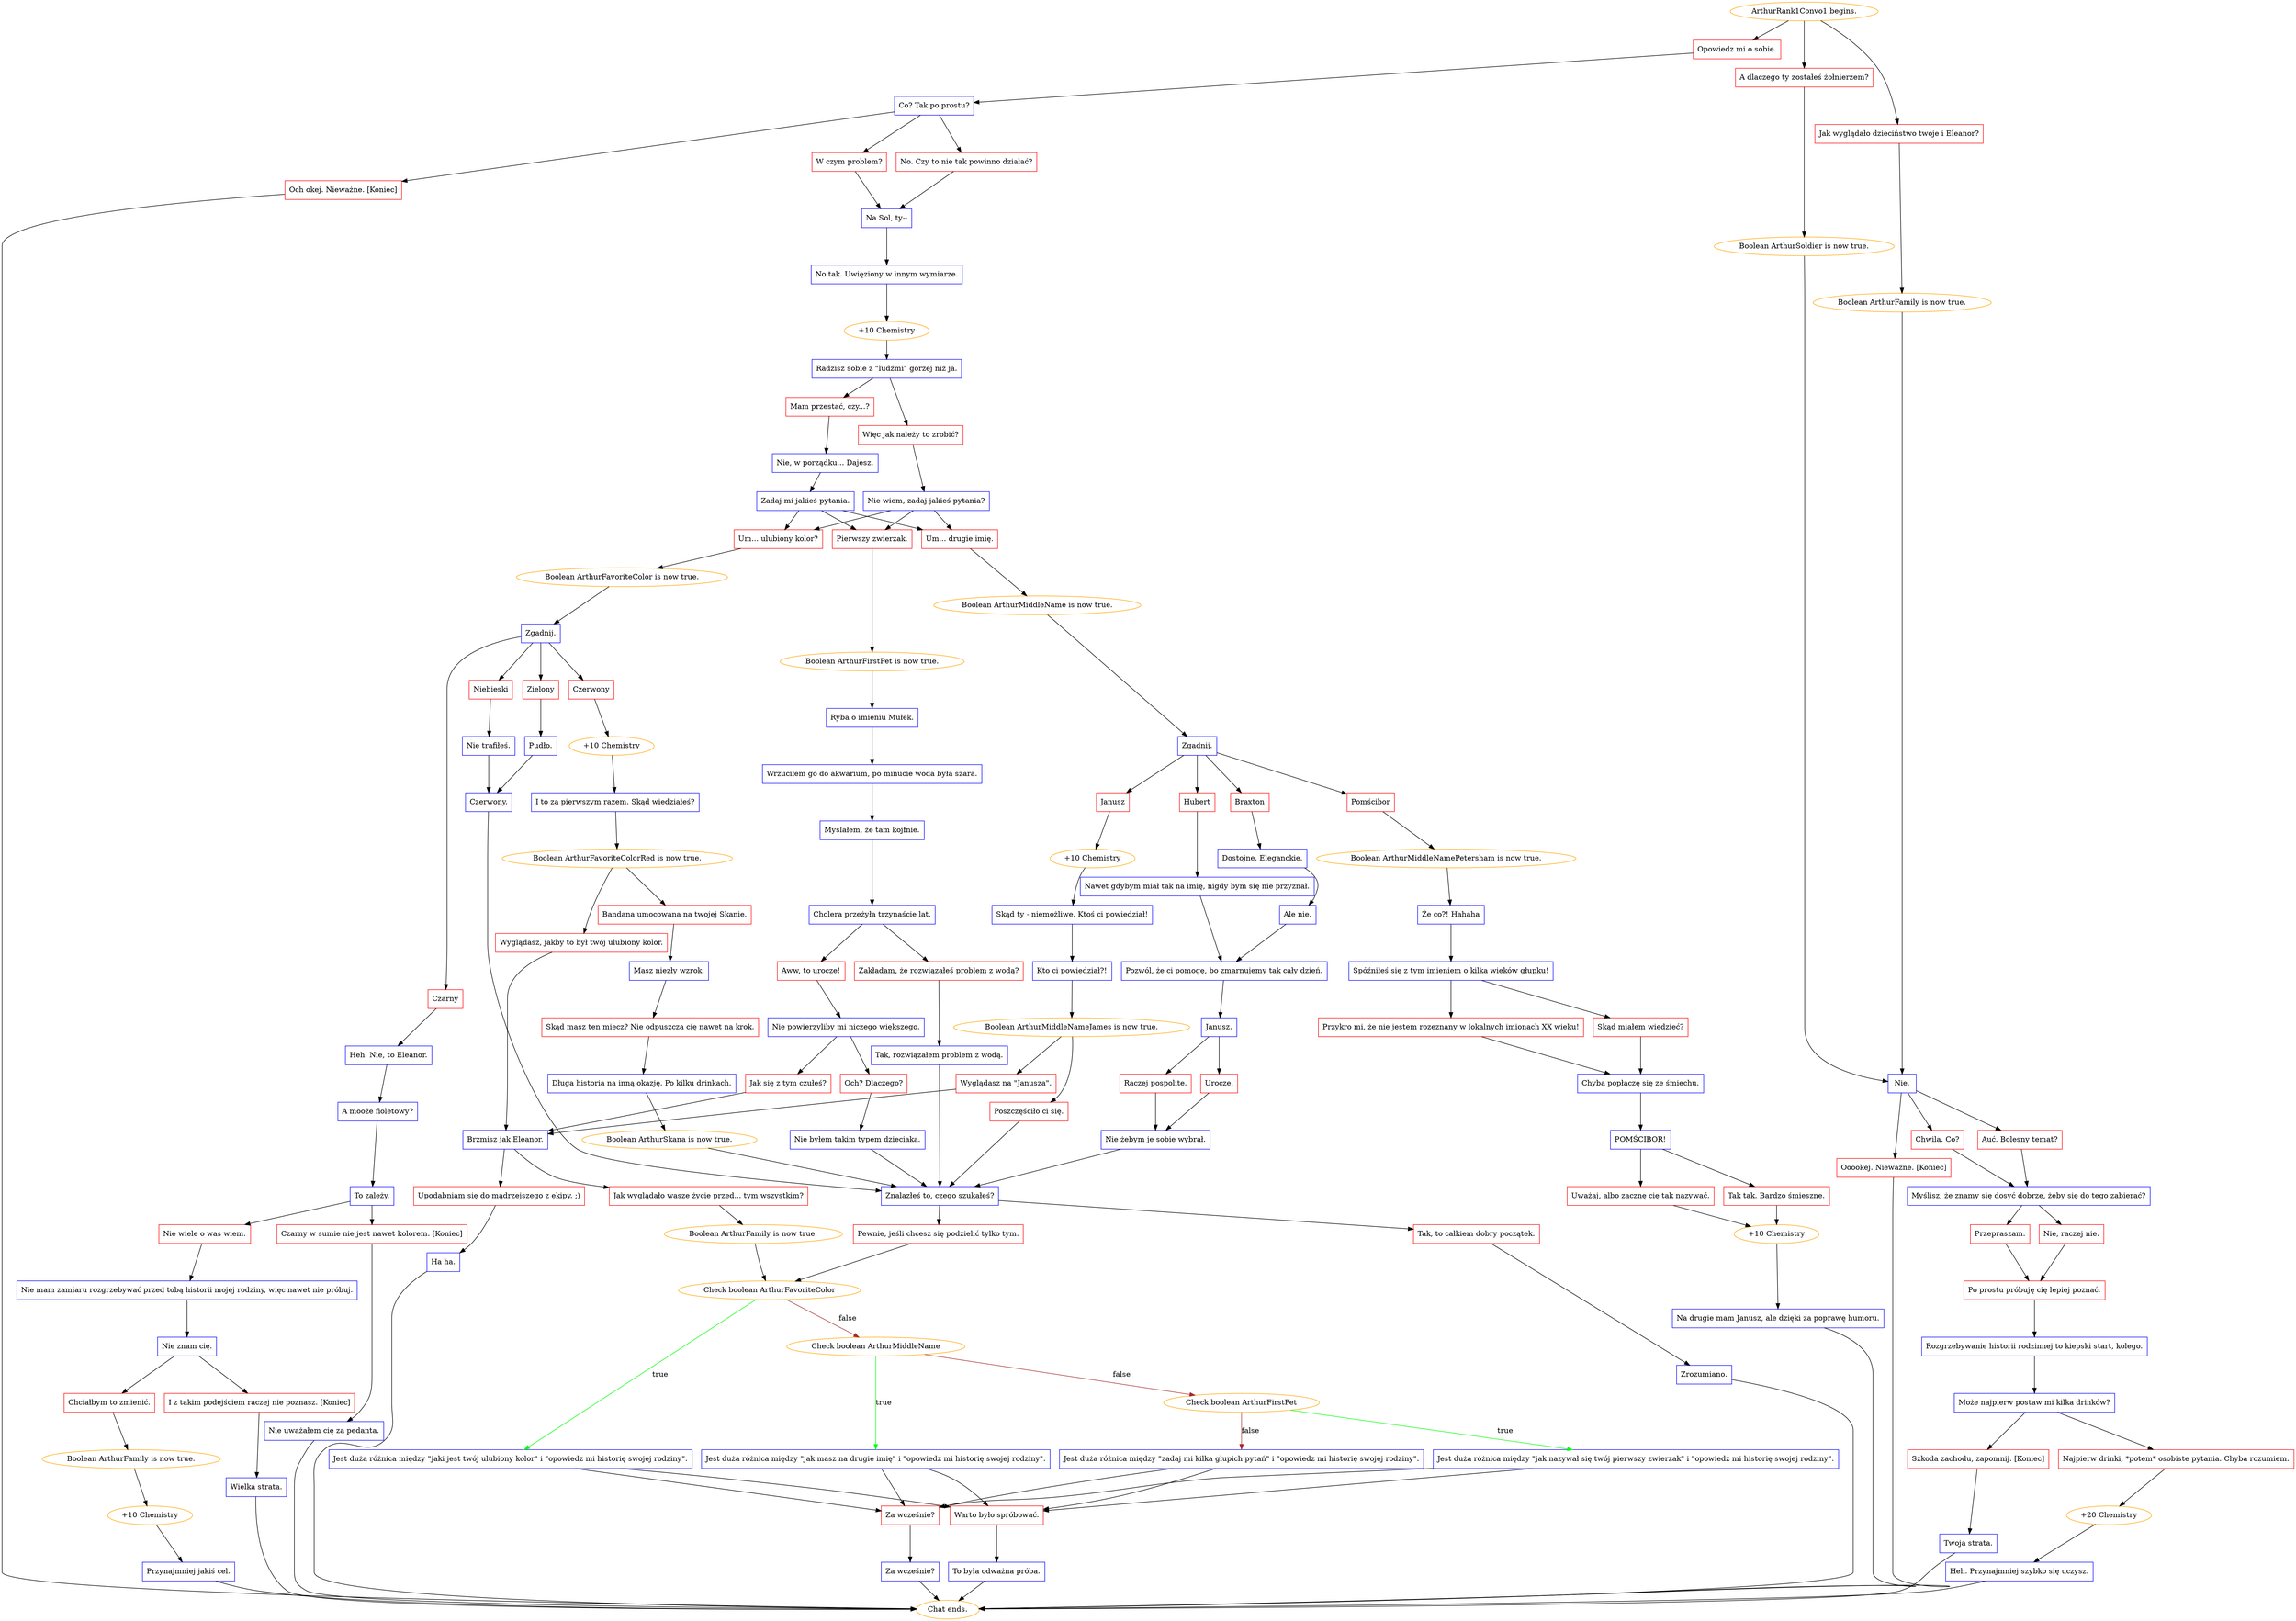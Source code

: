 digraph {
	"ArthurRank1Convo1 begins." [color=orange];
		"ArthurRank1Convo1 begins." -> j1571077137;
		"ArthurRank1Convo1 begins." -> j1790414125;
		"ArthurRank1Convo1 begins." -> j4203557054;
	j1571077137 [label="A dlaczego ty zostałeś żołnierzem?",shape=box,color=red];
		j1571077137 -> j2629861025;
	j1790414125 [label="Jak wyglądało dzieciństwo twoje i Eleanor?",shape=box,color=red];
		j1790414125 -> j1850228774;
	j4203557054 [label="Opowiedz mi o sobie.",shape=box,color=red];
		j4203557054 -> j38653523;
	j2629861025 [label="Boolean ArthurSoldier is now true.",color=orange];
		j2629861025 -> j1104178007;
	j1850228774 [label="Boolean ArthurFamily is now true.",color=orange];
		j1850228774 -> j1104178007;
	j38653523 [label="Co? Tak po prostu?",shape=box,color=blue];
		j38653523 -> j562605885;
		j38653523 -> j778926617;
		j38653523 -> j3684003786;
	j1104178007 [label="Nie.",shape=box,color=blue];
		j1104178007 -> j1739172980;
		j1104178007 -> j3645749358;
		j1104178007 -> j2100176909;
	j562605885 [label="No. Czy to nie tak powinno działać?",shape=box,color=red];
		j562605885 -> j2997203646;
	j778926617 [label="W czym problem?",shape=box,color=red];
		j778926617 -> j2997203646;
	j3684003786 [label="Och okej. Nieważne. [Koniec]",shape=box,color=red];
		j3684003786 -> "Chat ends.";
	j1739172980 [label="Chwila. Co?",shape=box,color=red];
		j1739172980 -> j764221902;
	j3645749358 [label="Auć. Bolesny temat?",shape=box,color=red];
		j3645749358 -> j764221902;
	j2100176909 [label="Ooookej. Nieważne. [Koniec]",shape=box,color=red];
		j2100176909 -> "Chat ends.";
	j2997203646 [label="Na Sol, ty--",shape=box,color=blue];
		j2997203646 -> j2454779502;
	"Chat ends." [color=orange];
	j764221902 [label="Myślisz, że znamy się dosyć dobrze, żeby się do tego zabierać?",shape=box,color=blue];
		j764221902 -> j544652944;
		j764221902 -> j741685070;
	j2454779502 [label="No tak. Uwięziony w innym wymiarze.",shape=box,color=blue];
		j2454779502 -> j3402275423;
	j544652944 [label="Przepraszam.",shape=box,color=red];
		j544652944 -> j3916699066;
	j741685070 [label="Nie, raczej nie.",shape=box,color=red];
		j741685070 -> j3916699066;
	j3402275423 [label="+10 Chemistry",color=orange];
		j3402275423 -> j4121208535;
	j3916699066 [label="Po prostu próbuję cię lepiej poznać.",shape=box,color=red];
		j3916699066 -> j596674502;
	j4121208535 [label="Radzisz sobie z \"ludźmi\" gorzej niż ja.",shape=box,color=blue];
		j4121208535 -> j3024169316;
		j4121208535 -> j2550145855;
	j596674502 [label="Rozgrzebywanie historii rodzinnej to kiepski start, kolego.",shape=box,color=blue];
		j596674502 -> j520175870;
	j3024169316 [label="Więc jak należy to zrobić?",shape=box,color=red];
		j3024169316 -> j1938085522;
	j2550145855 [label="Mam przestać, czy...?",shape=box,color=red];
		j2550145855 -> j2302575497;
	j520175870 [label="Może najpierw postaw mi kilka drinków?",shape=box,color=blue];
		j520175870 -> j2059904005;
		j520175870 -> j1330033233;
	j1938085522 [label="Nie wiem, zadaj jakieś pytania?",shape=box,color=blue];
		j1938085522 -> j3357519225;
		j1938085522 -> j675866657;
		j1938085522 -> j3510584613;
	j2302575497 [label="Nie, w porządku... Dajesz.",shape=box,color=blue];
		j2302575497 -> j3137420019;
	j2059904005 [label="Najpierw drinki, *potem* osobiste pytania. Chyba rozumiem.",shape=box,color=red];
		j2059904005 -> j1071695904;
	j1330033233 [label="Szkoda zachodu, zapomnij. [Koniec]",shape=box,color=red];
		j1330033233 -> j1276064654;
	j3357519225 [label="Um... ulubiony kolor?",shape=box,color=red];
		j3357519225 -> j3784251623;
	j675866657 [label="Um... drugie imię.",shape=box,color=red];
		j675866657 -> j2154484100;
	j3510584613 [label="Pierwszy zwierzak.",shape=box,color=red];
		j3510584613 -> j2214439768;
	j3137420019 [label="Zadaj mi jakieś pytania.",shape=box,color=blue];
		j3137420019 -> j3357519225;
		j3137420019 -> j675866657;
		j3137420019 -> j3510584613;
	j1071695904 [label="+20 Chemistry",color=orange];
		j1071695904 -> j3973078277;
	j1276064654 [label="Twoja strata.",shape=box,color=blue];
		j1276064654 -> "Chat ends.";
	j3784251623 [label="Boolean ArthurFavoriteColor is now true.",color=orange];
		j3784251623 -> j541688059;
	j2154484100 [label="Boolean ArthurMiddleName is now true.",color=orange];
		j2154484100 -> j4115093541;
	j2214439768 [label="Boolean ArthurFirstPet is now true.",color=orange];
		j2214439768 -> j4133640106;
	j3973078277 [label="Heh. Przynajmniej szybko się uczysz.",shape=box,color=blue];
		j3973078277 -> "Chat ends.";
	j541688059 [label="Zgadnij.",shape=box,color=blue];
		j541688059 -> j4292797336;
		j541688059 -> j257936930;
		j541688059 -> j3956051144;
		j541688059 -> j2832296883;
	j4115093541 [label="Zgadnij.",shape=box,color=blue];
		j4115093541 -> j730592878;
		j4115093541 -> j655978376;
		j4115093541 -> j1266779561;
		j4115093541 -> j3689695733;
	j4133640106 [label="Ryba o imieniu Mułek.",shape=box,color=blue];
		j4133640106 -> j3612097299;
	j4292797336 [label="Zielony",shape=box,color=red];
		j4292797336 -> j3735511432;
	j257936930 [label="Czarny",shape=box,color=red];
		j257936930 -> j758208161;
	j3956051144 [label="Czerwony",shape=box,color=red];
		j3956051144 -> j3031255718;
	j2832296883 [label="Niebieski",shape=box,color=red];
		j2832296883 -> j2784629066;
	j730592878 [label="Hubert",shape=box,color=red];
		j730592878 -> j78230976;
	j655978376 [label="Janusz",shape=box,color=red];
		j655978376 -> j86416724;
	j1266779561 [label="Pomścibor",shape=box,color=red];
		j1266779561 -> j3269251133;
	j3689695733 [label="Braxton",shape=box,color=red];
		j3689695733 -> j2241099372;
	j3612097299 [label="Wrzuciłem go do akwarium, po minucie woda była szara.",shape=box,color=blue];
		j3612097299 -> j2949977804;
	j3735511432 [label="Pudło.",shape=box,color=blue];
		j3735511432 -> j238358872;
	j758208161 [label="Heh. Nie, to Eleanor.",shape=box,color=blue];
		j758208161 -> j2416652083;
	j3031255718 [label="+10 Chemistry",color=orange];
		j3031255718 -> j2750366627;
	j2784629066 [label="Nie trafiłeś.",shape=box,color=blue];
		j2784629066 -> j238358872;
	j78230976 [label="Nawet gdybym miał tak na imię, nigdy bym się nie przyznał.",shape=box,color=blue];
		j78230976 -> j1921971433;
	j86416724 [label="+10 Chemistry",color=orange];
		j86416724 -> j1435255403;
	j3269251133 [label="Boolean ArthurMiddleNamePetersham is now true.",color=orange];
		j3269251133 -> j821642227;
	j2241099372 [label="Dostojne. Eleganckie.",shape=box,color=blue];
		j2241099372 -> j3182455667;
	j2949977804 [label="Myślałem, że tam kojfnie.",shape=box,color=blue];
		j2949977804 -> j1927229419;
	j238358872 [label="Czerwony.",shape=box,color=blue];
		j238358872 -> j2239550337;
	j2416652083 [label="A mooże fioletowy?",shape=box,color=blue];
		j2416652083 -> j3602135373;
	j2750366627 [label="I to za pierwszym razem. Skąd wiedziałeś?",shape=box,color=blue];
		j2750366627 -> j1495673464;
	j1921971433 [label="Pozwól, że ci pomogę, bo zmarnujemy tak cały dzień.",shape=box,color=blue];
		j1921971433 -> j2280227754;
	j1435255403 [label="Skąd ty - niemożliwe. Ktoś ci powiedział!",shape=box,color=blue];
		j1435255403 -> j1244088176;
	j821642227 [label="Że co?! Hahaha",shape=box,color=blue];
		j821642227 -> j811478422;
	j3182455667 [label="Ale nie.",shape=box,color=blue];
		j3182455667 -> j1921971433;
	j1927229419 [label="Cholera przeżyła trzynaście lat.",shape=box,color=blue];
		j1927229419 -> j1577892347;
		j1927229419 -> j2374829240;
	j2239550337 [label="Znalazłeś to, czego szukałeś?",shape=box,color=blue];
		j2239550337 -> j1100349064;
		j2239550337 -> j1350504657;
	j3602135373 [label="To zależy.",shape=box,color=blue];
		j3602135373 -> j2667932939;
		j3602135373 -> j2310909909;
	j1495673464 [label="Boolean ArthurFavoriteColorRed is now true.",color=orange];
		j1495673464 -> j1048164693;
		j1495673464 -> j3004002963;
	j2280227754 [label="Janusz.",shape=box,color=blue];
		j2280227754 -> j4076144059;
		j2280227754 -> j2614464524;
	j1244088176 [label="Kto ci powiedział?!",shape=box,color=blue];
		j1244088176 -> j3227176944;
	j811478422 [label="Spóźniłeś się z tym imieniem o kilka wieków głupku!",shape=box,color=blue];
		j811478422 -> j1895926010;
		j811478422 -> j1433426822;
	j1577892347 [label="Zakładam, że rozwiązałeś problem z wodą?",shape=box,color=red];
		j1577892347 -> j497721941;
	j2374829240 [label="Aww, to urocze!",shape=box,color=red];
		j2374829240 -> j951563893;
	j1100349064 [label="Pewnie, jeśli chcesz się podzielić tylko tym.",shape=box,color=red];
		j1100349064 -> j4069610047;
	j1350504657 [label="Tak, to całkiem dobry początek.",shape=box,color=red];
		j1350504657 -> j2992948388;
	j2667932939 [label="Czarny w sumie nie jest nawet kolorem. [Koniec]",shape=box,color=red];
		j2667932939 -> j2988062415;
	j2310909909 [label="Nie wiele o was wiem.",shape=box,color=red];
		j2310909909 -> j798963205;
	j1048164693 [label="Bandana umocowana na twojej Skanie.",shape=box,color=red];
		j1048164693 -> j665142718;
	j3004002963 [label="Wyglądasz, jakby to był twój ulubiony kolor.",shape=box,color=red];
		j3004002963 -> j3255371125;
	j4076144059 [label="Raczej pospolite.",shape=box,color=red];
		j4076144059 -> j2634780657;
	j2614464524 [label="Urocze.",shape=box,color=red];
		j2614464524 -> j2634780657;
	j3227176944 [label="Boolean ArthurMiddleNameJames is now true.",color=orange];
		j3227176944 -> j3726822662;
		j3227176944 -> j3223227717;
	j1895926010 [label="Przykro mi, że nie jestem rozeznany w lokalnych imionach XX wieku!",shape=box,color=red];
		j1895926010 -> j3252240304;
	j1433426822 [label="Skąd miałem wiedzieć?",shape=box,color=red];
		j1433426822 -> j3252240304;
	j497721941 [label="Tak, rozwiązałem problem z wodą.",shape=box,color=blue];
		j497721941 -> j2239550337;
	j951563893 [label="Nie powierzyliby mi niczego większego.",shape=box,color=blue];
		j951563893 -> j939957457;
		j951563893 -> j3443305814;
	j4069610047 [label="Check boolean ArthurFavoriteColor",color=orange];
		j4069610047 -> j1487608071 [label=true,color=green];
		j4069610047 -> j408328346 [label=false,color=brown];
	j2992948388 [label="Zrozumiano.",shape=box,color=blue];
		j2992948388 -> "Chat ends.";
	j2988062415 [label="Nie uważałem cię za pedanta.",shape=box,color=blue];
		j2988062415 -> "Chat ends.";
	j798963205 [label="Nie mam zamiaru rozgrzebywać przed tobą historii mojej rodziny, więc nawet nie próbuj.",shape=box,color=blue];
		j798963205 -> j4171748244;
	j665142718 [label="Masz niezły wzrok.",shape=box,color=blue];
		j665142718 -> j472773330;
	j3255371125 [label="Brzmisz jak Eleanor.",shape=box,color=blue];
		j3255371125 -> j703518842;
		j3255371125 -> j2652706441;
	j2634780657 [label="Nie żebym je sobie wybrał.",shape=box,color=blue];
		j2634780657 -> j2239550337;
	j3726822662 [label="Poszczęściło ci się.",shape=box,color=red];
		j3726822662 -> j2239550337;
	j3223227717 [label="Wyglądasz na \"Janusza\".",shape=box,color=red];
		j3223227717 -> j3255371125;
	j3252240304 [label="Chyba popłaczę się ze śmiechu.",shape=box,color=blue];
		j3252240304 -> j1416576289;
	j939957457 [label="Och? Dlaczego?",shape=box,color=red];
		j939957457 -> j1568292815;
	j3443305814 [label="Jak się z tym czułeś?",shape=box,color=red];
		j3443305814 -> j3255371125;
	j1487608071 [label="Jest duża różnica między \"jaki jest twój ulubiony kolor\" i \"opowiedz mi historię swojej rodziny\".",shape=box,color=blue];
		j1487608071 -> j705885603;
		j1487608071 -> j27819709;
	j408328346 [label="Check boolean ArthurMiddleName",color=orange];
		j408328346 -> j3663409143 [label=true,color=green];
		j408328346 -> j3450194418 [label=false,color=brown];
	j4171748244 [label="Nie znam cię.",shape=box,color=blue];
		j4171748244 -> j1420642475;
		j4171748244 -> j313346989;
	j472773330 [label="Skąd masz ten miecz? Nie odpuszcza cię nawet na krok.",shape=box,color=red];
		j472773330 -> j454826875;
	j703518842 [label="Jak wyglądało wasze życie przed... tym wszystkim?",shape=box,color=red];
		j703518842 -> j267340878;
	j2652706441 [label="Upodabniam się do mądrzejszego z ekipy. ;)",shape=box,color=red];
		j2652706441 -> j2307908734;
	j1416576289 [label="POMŚCIBOR!",shape=box,color=blue];
		j1416576289 -> j935624193;
		j1416576289 -> j4024366708;
	j1568292815 [label="Nie byłem takim typem dzieciaka.",shape=box,color=blue];
		j1568292815 -> j2239550337;
	j705885603 [label="Za wcześnie?",shape=box,color=red];
		j705885603 -> j1041764518;
	j27819709 [label="Warto było spróbować.",shape=box,color=red];
		j27819709 -> j675597528;
	j3663409143 [label="Jest duża różnica między \"jak masz na drugie imię\" i \"opowiedz mi historię swojej rodziny\".",shape=box,color=blue];
		j3663409143 -> j705885603;
		j3663409143 -> j27819709;
	j3450194418 [label="Check boolean ArthurFirstPet",color=orange];
		j3450194418 -> j608702985 [label=true,color=green];
		j3450194418 -> j313896971 [label=false,color=brown];
	j1420642475 [label="Chciałbym to zmienić.",shape=box,color=red];
		j1420642475 -> j2400661540;
	j313346989 [label="I z takim podejściem raczej nie poznasz. [Koniec]",shape=box,color=red];
		j313346989 -> j3335151369;
	j454826875 [label="Długa historia na inną okazję. Po kilku drinkach.",shape=box,color=blue];
		j454826875 -> j2837851666;
	j267340878 [label="Boolean ArthurFamily is now true.",color=orange];
		j267340878 -> j4069610047;
	j2307908734 [label="Ha ha.",shape=box,color=blue];
		j2307908734 -> "Chat ends.";
	j935624193 [label="Uważaj, albo zacznę cię tak nazywać.",shape=box,color=red];
		j935624193 -> j1817222532;
	j4024366708 [label="Tak tak. Bardzo śmieszne.",shape=box,color=red];
		j4024366708 -> j1817222532;
	j1041764518 [label="Za wcześnie?",shape=box,color=blue];
		j1041764518 -> "Chat ends.";
	j675597528 [label="To była odważna próba.",shape=box,color=blue];
		j675597528 -> "Chat ends.";
	j608702985 [label="Jest duża różnica między \"jak nazywał się twój pierwszy zwierzak\" i \"opowiedz mi historię swojej rodziny\".",shape=box,color=blue];
		j608702985 -> j705885603;
		j608702985 -> j27819709;
	j313896971 [label="Jest duża różnica między \"zadaj mi kilka głupich pytań\" i \"opowiedz mi historię swojej rodziny\".",shape=box,color=blue];
		j313896971 -> j705885603;
		j313896971 -> j27819709;
	j2400661540 [label="Boolean ArthurFamily is now true.",color=orange];
		j2400661540 -> j563700417;
	j3335151369 [label="Wielka strata.",shape=box,color=blue];
		j3335151369 -> "Chat ends.";
	j2837851666 [label="Boolean ArthurSkana is now true.",color=orange];
		j2837851666 -> j2239550337;
	j1817222532 [label="+10 Chemistry",color=orange];
		j1817222532 -> j2048297919;
	j563700417 [label="+10 Chemistry",color=orange];
		j563700417 -> j2781243687;
	j2048297919 [label="Na drugie mam Janusz, ale dzięki za poprawę humoru.",shape=box,color=blue];
		j2048297919 -> "Chat ends.";
	j2781243687 [label="Przynajmniej jakiś cel.",shape=box,color=blue];
		j2781243687 -> "Chat ends.";
}